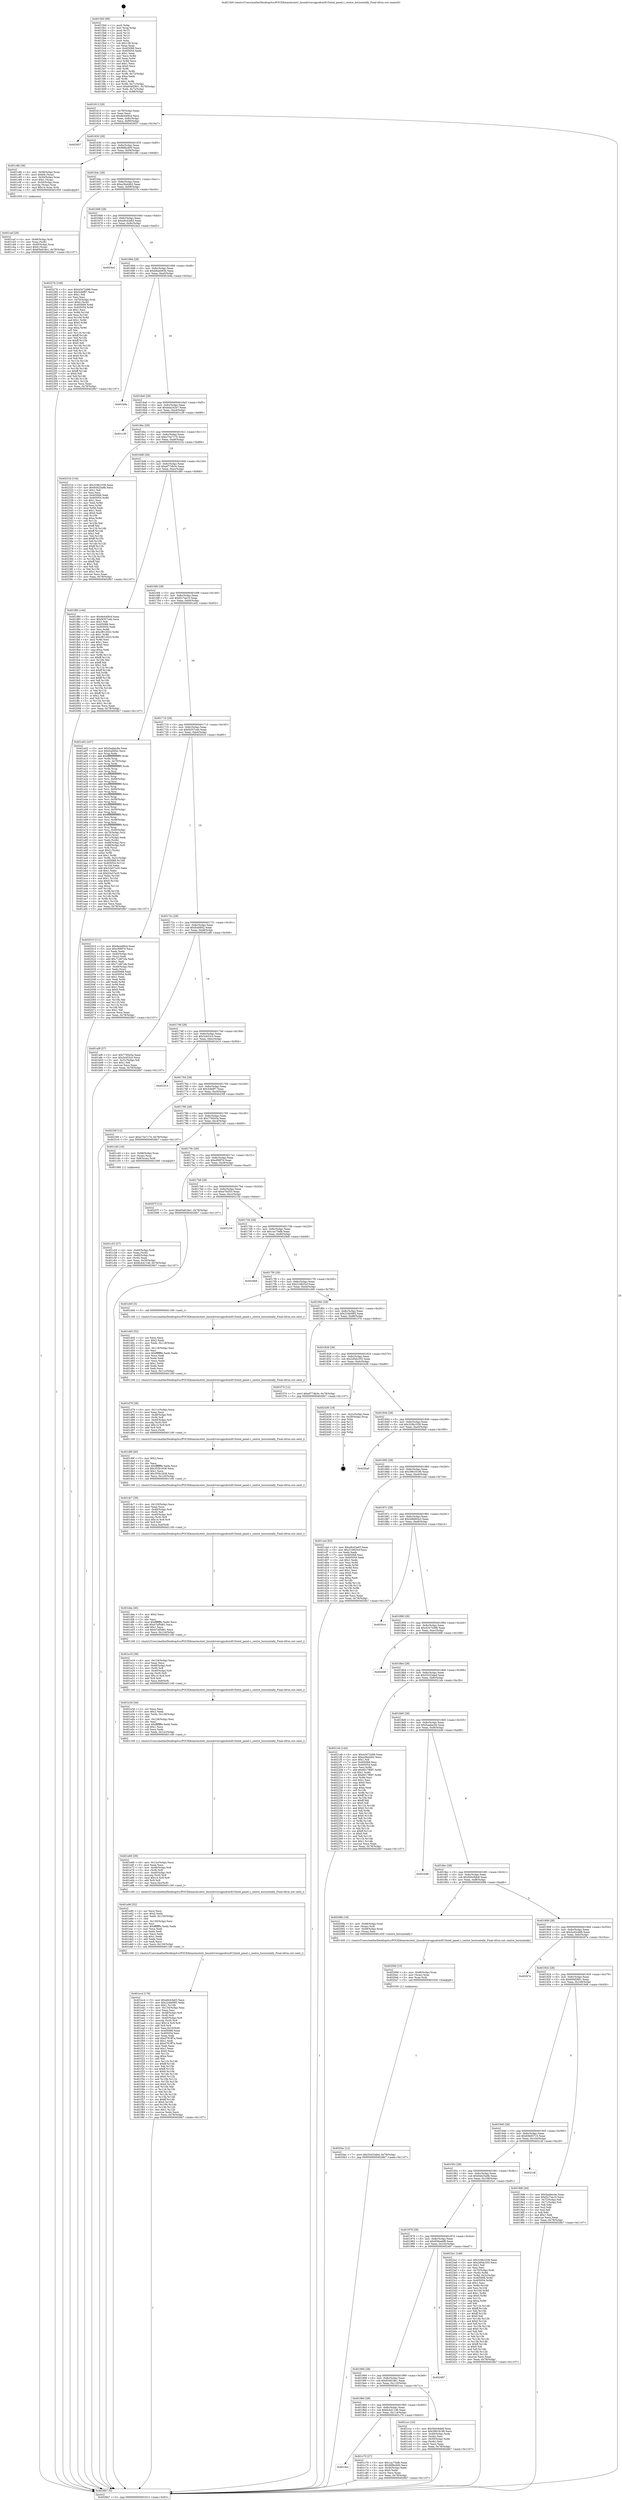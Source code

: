 digraph "0x4015b0" {
  label = "0x4015b0 (/mnt/c/Users/mathe/Desktop/tcc/POCII/binaries/extr_linuxdriversgpudrmi915intel_panel.c_centre_horizontally_Final-ollvm.out::main(0))"
  labelloc = "t"
  node[shape=record]

  Entry [label="",width=0.3,height=0.3,shape=circle,fillcolor=black,style=filled]
  "0x401613" [label="{
     0x401613 [29]\l
     | [instrs]\l
     &nbsp;&nbsp;0x401613 \<+3\>: mov -0x78(%rbp),%eax\l
     &nbsp;&nbsp;0x401616 \<+2\>: mov %eax,%ecx\l
     &nbsp;&nbsp;0x401618 \<+6\>: sub $0x8e440fcd,%ecx\l
     &nbsp;&nbsp;0x40161e \<+6\>: mov %eax,-0x8c(%rbp)\l
     &nbsp;&nbsp;0x401624 \<+6\>: mov %ecx,-0x90(%rbp)\l
     &nbsp;&nbsp;0x40162a \<+6\>: je 0000000000402657 \<main+0x10a7\>\l
  }"]
  "0x402657" [label="{
     0x402657\l
  }", style=dashed]
  "0x401630" [label="{
     0x401630 [28]\l
     | [instrs]\l
     &nbsp;&nbsp;0x401630 \<+5\>: jmp 0000000000401635 \<main+0x85\>\l
     &nbsp;&nbsp;0x401635 \<+6\>: mov -0x8c(%rbp),%eax\l
     &nbsp;&nbsp;0x40163b \<+5\>: sub $0x96fbc600,%eax\l
     &nbsp;&nbsp;0x401640 \<+6\>: mov %eax,-0x94(%rbp)\l
     &nbsp;&nbsp;0x401646 \<+6\>: je 0000000000401c8b \<main+0x6db\>\l
  }"]
  Exit [label="",width=0.3,height=0.3,shape=circle,fillcolor=black,style=filled,peripheries=2]
  "0x401c8b" [label="{
     0x401c8b [36]\l
     | [instrs]\l
     &nbsp;&nbsp;0x401c8b \<+4\>: mov -0x58(%rbp),%rax\l
     &nbsp;&nbsp;0x401c8f \<+6\>: movl $0x64,(%rax)\l
     &nbsp;&nbsp;0x401c95 \<+4\>: mov -0x50(%rbp),%rax\l
     &nbsp;&nbsp;0x401c99 \<+6\>: movl $0x1,(%rax)\l
     &nbsp;&nbsp;0x401c9f \<+4\>: mov -0x50(%rbp),%rax\l
     &nbsp;&nbsp;0x401ca3 \<+3\>: movslq (%rax),%rax\l
     &nbsp;&nbsp;0x401ca6 \<+4\>: imul $0x14,%rax,%rdi\l
     &nbsp;&nbsp;0x401caa \<+5\>: call 0000000000401050 \<malloc@plt\>\l
     | [calls]\l
     &nbsp;&nbsp;0x401050 \{1\} (unknown)\l
  }"]
  "0x40164c" [label="{
     0x40164c [28]\l
     | [instrs]\l
     &nbsp;&nbsp;0x40164c \<+5\>: jmp 0000000000401651 \<main+0xa1\>\l
     &nbsp;&nbsp;0x401651 \<+6\>: mov -0x8c(%rbp),%eax\l
     &nbsp;&nbsp;0x401657 \<+5\>: sub $0xa28a44b2,%eax\l
     &nbsp;&nbsp;0x40165c \<+6\>: mov %eax,-0x98(%rbp)\l
     &nbsp;&nbsp;0x401662 \<+6\>: je 000000000040227b \<main+0xccb\>\l
  }"]
  "0x4020ac" [label="{
     0x4020ac [12]\l
     | [instrs]\l
     &nbsp;&nbsp;0x4020ac \<+7\>: movl $0x55433ded,-0x78(%rbp)\l
     &nbsp;&nbsp;0x4020b3 \<+5\>: jmp 00000000004026b7 \<main+0x1107\>\l
  }"]
  "0x40227b" [label="{
     0x40227b [148]\l
     | [instrs]\l
     &nbsp;&nbsp;0x40227b \<+5\>: mov $0x43472d98,%eax\l
     &nbsp;&nbsp;0x402280 \<+5\>: mov $0x3cfef97,%ecx\l
     &nbsp;&nbsp;0x402285 \<+2\>: mov $0x1,%dl\l
     &nbsp;&nbsp;0x402287 \<+2\>: xor %esi,%esi\l
     &nbsp;&nbsp;0x402289 \<+4\>: mov -0x70(%rbp),%rdi\l
     &nbsp;&nbsp;0x40228d \<+6\>: movl $0x0,(%rdi)\l
     &nbsp;&nbsp;0x402293 \<+8\>: mov 0x405068,%r8d\l
     &nbsp;&nbsp;0x40229b \<+8\>: mov 0x405054,%r9d\l
     &nbsp;&nbsp;0x4022a3 \<+3\>: sub $0x1,%esi\l
     &nbsp;&nbsp;0x4022a6 \<+3\>: mov %r8d,%r10d\l
     &nbsp;&nbsp;0x4022a9 \<+3\>: add %esi,%r10d\l
     &nbsp;&nbsp;0x4022ac \<+4\>: imul %r10d,%r8d\l
     &nbsp;&nbsp;0x4022b0 \<+4\>: and $0x1,%r8d\l
     &nbsp;&nbsp;0x4022b4 \<+4\>: cmp $0x0,%r8d\l
     &nbsp;&nbsp;0x4022b8 \<+4\>: sete %r11b\l
     &nbsp;&nbsp;0x4022bc \<+4\>: cmp $0xa,%r9d\l
     &nbsp;&nbsp;0x4022c0 \<+3\>: setl %bl\l
     &nbsp;&nbsp;0x4022c3 \<+3\>: mov %r11b,%r14b\l
     &nbsp;&nbsp;0x4022c6 \<+4\>: xor $0xff,%r14b\l
     &nbsp;&nbsp;0x4022ca \<+3\>: mov %bl,%r15b\l
     &nbsp;&nbsp;0x4022cd \<+4\>: xor $0xff,%r15b\l
     &nbsp;&nbsp;0x4022d1 \<+3\>: xor $0x0,%dl\l
     &nbsp;&nbsp;0x4022d4 \<+3\>: mov %r14b,%r12b\l
     &nbsp;&nbsp;0x4022d7 \<+4\>: and $0x0,%r12b\l
     &nbsp;&nbsp;0x4022db \<+3\>: and %dl,%r11b\l
     &nbsp;&nbsp;0x4022de \<+3\>: mov %r15b,%r13b\l
     &nbsp;&nbsp;0x4022e1 \<+4\>: and $0x0,%r13b\l
     &nbsp;&nbsp;0x4022e5 \<+2\>: and %dl,%bl\l
     &nbsp;&nbsp;0x4022e7 \<+3\>: or %r11b,%r12b\l
     &nbsp;&nbsp;0x4022ea \<+3\>: or %bl,%r13b\l
     &nbsp;&nbsp;0x4022ed \<+3\>: xor %r13b,%r12b\l
     &nbsp;&nbsp;0x4022f0 \<+3\>: or %r15b,%r14b\l
     &nbsp;&nbsp;0x4022f3 \<+4\>: xor $0xff,%r14b\l
     &nbsp;&nbsp;0x4022f7 \<+3\>: or $0x0,%dl\l
     &nbsp;&nbsp;0x4022fa \<+3\>: and %dl,%r14b\l
     &nbsp;&nbsp;0x4022fd \<+3\>: or %r14b,%r12b\l
     &nbsp;&nbsp;0x402300 \<+4\>: test $0x1,%r12b\l
     &nbsp;&nbsp;0x402304 \<+3\>: cmovne %ecx,%eax\l
     &nbsp;&nbsp;0x402307 \<+3\>: mov %eax,-0x78(%rbp)\l
     &nbsp;&nbsp;0x40230a \<+5\>: jmp 00000000004026b7 \<main+0x1107\>\l
  }"]
  "0x401668" [label="{
     0x401668 [28]\l
     | [instrs]\l
     &nbsp;&nbsp;0x401668 \<+5\>: jmp 000000000040166d \<main+0xbd\>\l
     &nbsp;&nbsp;0x40166d \<+6\>: mov -0x8c(%rbp),%eax\l
     &nbsp;&nbsp;0x401673 \<+5\>: sub $0xa9c43a63,%eax\l
     &nbsp;&nbsp;0x401678 \<+6\>: mov %eax,-0x9c(%rbp)\l
     &nbsp;&nbsp;0x40167e \<+6\>: je 00000000004024a2 \<main+0xef2\>\l
  }"]
  "0x40209d" [label="{
     0x40209d [15]\l
     | [instrs]\l
     &nbsp;&nbsp;0x40209d \<+4\>: mov -0x48(%rbp),%rax\l
     &nbsp;&nbsp;0x4020a1 \<+3\>: mov (%rax),%rax\l
     &nbsp;&nbsp;0x4020a4 \<+3\>: mov %rax,%rdi\l
     &nbsp;&nbsp;0x4020a7 \<+5\>: call 0000000000401030 \<free@plt\>\l
     | [calls]\l
     &nbsp;&nbsp;0x401030 \{1\} (unknown)\l
  }"]
  "0x4024a2" [label="{
     0x4024a2\l
  }", style=dashed]
  "0x401684" [label="{
     0x401684 [28]\l
     | [instrs]\l
     &nbsp;&nbsp;0x401684 \<+5\>: jmp 0000000000401689 \<main+0xd9\>\l
     &nbsp;&nbsp;0x401689 \<+6\>: mov -0x8c(%rbp),%eax\l
     &nbsp;&nbsp;0x40168f \<+5\>: sub $0xb6ae493b,%eax\l
     &nbsp;&nbsp;0x401694 \<+6\>: mov %eax,-0xa0(%rbp)\l
     &nbsp;&nbsp;0x40169a \<+6\>: je 0000000000401b9a \<main+0x5ea\>\l
  }"]
  "0x401ec4" [label="{
     0x401ec4 [176]\l
     | [instrs]\l
     &nbsp;&nbsp;0x401ec4 \<+5\>: mov $0xa9c43a63,%ecx\l
     &nbsp;&nbsp;0x401ec9 \<+5\>: mov $0x224b09f3,%edx\l
     &nbsp;&nbsp;0x401ece \<+3\>: mov $0x1,%r10b\l
     &nbsp;&nbsp;0x401ed1 \<+6\>: mov -0x134(%rbp),%esi\l
     &nbsp;&nbsp;0x401ed7 \<+3\>: imul %eax,%esi\l
     &nbsp;&nbsp;0x401eda \<+4\>: mov -0x48(%rbp),%r8\l
     &nbsp;&nbsp;0x401ede \<+3\>: mov (%r8),%r8\l
     &nbsp;&nbsp;0x401ee1 \<+4\>: mov -0x40(%rbp),%r9\l
     &nbsp;&nbsp;0x401ee5 \<+3\>: movslq (%r9),%r9\l
     &nbsp;&nbsp;0x401ee8 \<+4\>: imul $0x14,%r9,%r9\l
     &nbsp;&nbsp;0x401eec \<+3\>: add %r9,%r8\l
     &nbsp;&nbsp;0x401eef \<+4\>: mov %esi,0x10(%r8)\l
     &nbsp;&nbsp;0x401ef3 \<+7\>: mov 0x405068,%eax\l
     &nbsp;&nbsp;0x401efa \<+7\>: mov 0x405054,%esi\l
     &nbsp;&nbsp;0x401f01 \<+2\>: mov %eax,%edi\l
     &nbsp;&nbsp;0x401f03 \<+6\>: add $0xd781ff7a,%edi\l
     &nbsp;&nbsp;0x401f09 \<+3\>: sub $0x1,%edi\l
     &nbsp;&nbsp;0x401f0c \<+6\>: sub $0xd781ff7a,%edi\l
     &nbsp;&nbsp;0x401f12 \<+3\>: imul %edi,%eax\l
     &nbsp;&nbsp;0x401f15 \<+3\>: and $0x1,%eax\l
     &nbsp;&nbsp;0x401f18 \<+3\>: cmp $0x0,%eax\l
     &nbsp;&nbsp;0x401f1b \<+4\>: sete %r11b\l
     &nbsp;&nbsp;0x401f1f \<+3\>: cmp $0xa,%esi\l
     &nbsp;&nbsp;0x401f22 \<+3\>: setl %bl\l
     &nbsp;&nbsp;0x401f25 \<+3\>: mov %r11b,%r14b\l
     &nbsp;&nbsp;0x401f28 \<+4\>: xor $0xff,%r14b\l
     &nbsp;&nbsp;0x401f2c \<+3\>: mov %bl,%r15b\l
     &nbsp;&nbsp;0x401f2f \<+4\>: xor $0xff,%r15b\l
     &nbsp;&nbsp;0x401f33 \<+4\>: xor $0x0,%r10b\l
     &nbsp;&nbsp;0x401f37 \<+3\>: mov %r14b,%r12b\l
     &nbsp;&nbsp;0x401f3a \<+4\>: and $0x0,%r12b\l
     &nbsp;&nbsp;0x401f3e \<+3\>: and %r10b,%r11b\l
     &nbsp;&nbsp;0x401f41 \<+3\>: mov %r15b,%r13b\l
     &nbsp;&nbsp;0x401f44 \<+4\>: and $0x0,%r13b\l
     &nbsp;&nbsp;0x401f48 \<+3\>: and %r10b,%bl\l
     &nbsp;&nbsp;0x401f4b \<+3\>: or %r11b,%r12b\l
     &nbsp;&nbsp;0x401f4e \<+3\>: or %bl,%r13b\l
     &nbsp;&nbsp;0x401f51 \<+3\>: xor %r13b,%r12b\l
     &nbsp;&nbsp;0x401f54 \<+3\>: or %r15b,%r14b\l
     &nbsp;&nbsp;0x401f57 \<+4\>: xor $0xff,%r14b\l
     &nbsp;&nbsp;0x401f5b \<+4\>: or $0x0,%r10b\l
     &nbsp;&nbsp;0x401f5f \<+3\>: and %r10b,%r14b\l
     &nbsp;&nbsp;0x401f62 \<+3\>: or %r14b,%r12b\l
     &nbsp;&nbsp;0x401f65 \<+4\>: test $0x1,%r12b\l
     &nbsp;&nbsp;0x401f69 \<+3\>: cmovne %edx,%ecx\l
     &nbsp;&nbsp;0x401f6c \<+3\>: mov %ecx,-0x78(%rbp)\l
     &nbsp;&nbsp;0x401f6f \<+5\>: jmp 00000000004026b7 \<main+0x1107\>\l
  }"]
  "0x401b9a" [label="{
     0x401b9a\l
  }", style=dashed]
  "0x4016a0" [label="{
     0x4016a0 [28]\l
     | [instrs]\l
     &nbsp;&nbsp;0x4016a0 \<+5\>: jmp 00000000004016a5 \<main+0xf5\>\l
     &nbsp;&nbsp;0x4016a5 \<+6\>: mov -0x8c(%rbp),%eax\l
     &nbsp;&nbsp;0x4016ab \<+5\>: sub $0xbda242e7,%eax\l
     &nbsp;&nbsp;0x4016b0 \<+6\>: mov %eax,-0xa4(%rbp)\l
     &nbsp;&nbsp;0x4016b6 \<+6\>: je 0000000000401c39 \<main+0x689\>\l
  }"]
  "0x401e90" [label="{
     0x401e90 [52]\l
     | [instrs]\l
     &nbsp;&nbsp;0x401e90 \<+2\>: xor %ecx,%ecx\l
     &nbsp;&nbsp;0x401e92 \<+5\>: mov $0x2,%edx\l
     &nbsp;&nbsp;0x401e97 \<+6\>: mov %edx,-0x130(%rbp)\l
     &nbsp;&nbsp;0x401e9d \<+1\>: cltd\l
     &nbsp;&nbsp;0x401e9e \<+6\>: mov -0x130(%rbp),%esi\l
     &nbsp;&nbsp;0x401ea4 \<+2\>: idiv %esi\l
     &nbsp;&nbsp;0x401ea6 \<+6\>: imul $0xfffffffe,%edx,%edx\l
     &nbsp;&nbsp;0x401eac \<+2\>: mov %ecx,%edi\l
     &nbsp;&nbsp;0x401eae \<+2\>: sub %edx,%edi\l
     &nbsp;&nbsp;0x401eb0 \<+2\>: mov %ecx,%edx\l
     &nbsp;&nbsp;0x401eb2 \<+3\>: sub $0x1,%edx\l
     &nbsp;&nbsp;0x401eb5 \<+2\>: add %edx,%edi\l
     &nbsp;&nbsp;0x401eb7 \<+2\>: sub %edi,%ecx\l
     &nbsp;&nbsp;0x401eb9 \<+6\>: mov %ecx,-0x134(%rbp)\l
     &nbsp;&nbsp;0x401ebf \<+5\>: call 0000000000401160 \<next_i\>\l
     | [calls]\l
     &nbsp;&nbsp;0x401160 \{1\} (/mnt/c/Users/mathe/Desktop/tcc/POCII/binaries/extr_linuxdriversgpudrmi915intel_panel.c_centre_horizontally_Final-ollvm.out::next_i)\l
  }"]
  "0x401c39" [label="{
     0x401c39\l
  }", style=dashed]
  "0x4016bc" [label="{
     0x4016bc [28]\l
     | [instrs]\l
     &nbsp;&nbsp;0x4016bc \<+5\>: jmp 00000000004016c1 \<main+0x111\>\l
     &nbsp;&nbsp;0x4016c1 \<+6\>: mov -0x8c(%rbp),%eax\l
     &nbsp;&nbsp;0x4016c7 \<+5\>: sub $0xe73a7170,%eax\l
     &nbsp;&nbsp;0x4016cc \<+6\>: mov %eax,-0xa8(%rbp)\l
     &nbsp;&nbsp;0x4016d2 \<+6\>: je 000000000040231b \<main+0xd6b\>\l
  }"]
  "0x401e69" [label="{
     0x401e69 [39]\l
     | [instrs]\l
     &nbsp;&nbsp;0x401e69 \<+6\>: mov -0x12c(%rbp),%ecx\l
     &nbsp;&nbsp;0x401e6f \<+3\>: imul %eax,%ecx\l
     &nbsp;&nbsp;0x401e72 \<+4\>: mov -0x48(%rbp),%r8\l
     &nbsp;&nbsp;0x401e76 \<+3\>: mov (%r8),%r8\l
     &nbsp;&nbsp;0x401e79 \<+4\>: mov -0x40(%rbp),%r9\l
     &nbsp;&nbsp;0x401e7d \<+3\>: movslq (%r9),%r9\l
     &nbsp;&nbsp;0x401e80 \<+4\>: imul $0x14,%r9,%r9\l
     &nbsp;&nbsp;0x401e84 \<+3\>: add %r9,%r8\l
     &nbsp;&nbsp;0x401e87 \<+4\>: mov %ecx,0xc(%r8)\l
     &nbsp;&nbsp;0x401e8b \<+5\>: call 0000000000401160 \<next_i\>\l
     | [calls]\l
     &nbsp;&nbsp;0x401160 \{1\} (/mnt/c/Users/mathe/Desktop/tcc/POCII/binaries/extr_linuxdriversgpudrmi915intel_panel.c_centre_horizontally_Final-ollvm.out::next_i)\l
  }"]
  "0x40231b" [label="{
     0x40231b [134]\l
     | [instrs]\l
     &nbsp;&nbsp;0x40231b \<+5\>: mov $0x329b1039,%eax\l
     &nbsp;&nbsp;0x402320 \<+5\>: mov $0x64425a9b,%ecx\l
     &nbsp;&nbsp;0x402325 \<+2\>: mov $0x1,%dl\l
     &nbsp;&nbsp;0x402327 \<+2\>: xor %esi,%esi\l
     &nbsp;&nbsp;0x402329 \<+7\>: mov 0x405068,%edi\l
     &nbsp;&nbsp;0x402330 \<+8\>: mov 0x405054,%r8d\l
     &nbsp;&nbsp;0x402338 \<+3\>: sub $0x1,%esi\l
     &nbsp;&nbsp;0x40233b \<+3\>: mov %edi,%r9d\l
     &nbsp;&nbsp;0x40233e \<+3\>: add %esi,%r9d\l
     &nbsp;&nbsp;0x402341 \<+4\>: imul %r9d,%edi\l
     &nbsp;&nbsp;0x402345 \<+3\>: and $0x1,%edi\l
     &nbsp;&nbsp;0x402348 \<+3\>: cmp $0x0,%edi\l
     &nbsp;&nbsp;0x40234b \<+4\>: sete %r10b\l
     &nbsp;&nbsp;0x40234f \<+4\>: cmp $0xa,%r8d\l
     &nbsp;&nbsp;0x402353 \<+4\>: setl %r11b\l
     &nbsp;&nbsp;0x402357 \<+3\>: mov %r10b,%bl\l
     &nbsp;&nbsp;0x40235a \<+3\>: xor $0xff,%bl\l
     &nbsp;&nbsp;0x40235d \<+3\>: mov %r11b,%r14b\l
     &nbsp;&nbsp;0x402360 \<+4\>: xor $0xff,%r14b\l
     &nbsp;&nbsp;0x402364 \<+3\>: xor $0x1,%dl\l
     &nbsp;&nbsp;0x402367 \<+3\>: mov %bl,%r15b\l
     &nbsp;&nbsp;0x40236a \<+4\>: and $0xff,%r15b\l
     &nbsp;&nbsp;0x40236e \<+3\>: and %dl,%r10b\l
     &nbsp;&nbsp;0x402371 \<+3\>: mov %r14b,%r12b\l
     &nbsp;&nbsp;0x402374 \<+4\>: and $0xff,%r12b\l
     &nbsp;&nbsp;0x402378 \<+3\>: and %dl,%r11b\l
     &nbsp;&nbsp;0x40237b \<+3\>: or %r10b,%r15b\l
     &nbsp;&nbsp;0x40237e \<+3\>: or %r11b,%r12b\l
     &nbsp;&nbsp;0x402381 \<+3\>: xor %r12b,%r15b\l
     &nbsp;&nbsp;0x402384 \<+3\>: or %r14b,%bl\l
     &nbsp;&nbsp;0x402387 \<+3\>: xor $0xff,%bl\l
     &nbsp;&nbsp;0x40238a \<+3\>: or $0x1,%dl\l
     &nbsp;&nbsp;0x40238d \<+2\>: and %dl,%bl\l
     &nbsp;&nbsp;0x40238f \<+3\>: or %bl,%r15b\l
     &nbsp;&nbsp;0x402392 \<+4\>: test $0x1,%r15b\l
     &nbsp;&nbsp;0x402396 \<+3\>: cmovne %ecx,%eax\l
     &nbsp;&nbsp;0x402399 \<+3\>: mov %eax,-0x78(%rbp)\l
     &nbsp;&nbsp;0x40239c \<+5\>: jmp 00000000004026b7 \<main+0x1107\>\l
  }"]
  "0x4016d8" [label="{
     0x4016d8 [28]\l
     | [instrs]\l
     &nbsp;&nbsp;0x4016d8 \<+5\>: jmp 00000000004016dd \<main+0x12d\>\l
     &nbsp;&nbsp;0x4016dd \<+6\>: mov -0x8c(%rbp),%eax\l
     &nbsp;&nbsp;0x4016e3 \<+5\>: sub $0xef77db3e,%eax\l
     &nbsp;&nbsp;0x4016e8 \<+6\>: mov %eax,-0xac(%rbp)\l
     &nbsp;&nbsp;0x4016ee \<+6\>: je 0000000000401f80 \<main+0x9d0\>\l
  }"]
  "0x401e3d" [label="{
     0x401e3d [44]\l
     | [instrs]\l
     &nbsp;&nbsp;0x401e3d \<+2\>: xor %ecx,%ecx\l
     &nbsp;&nbsp;0x401e3f \<+5\>: mov $0x2,%edx\l
     &nbsp;&nbsp;0x401e44 \<+6\>: mov %edx,-0x128(%rbp)\l
     &nbsp;&nbsp;0x401e4a \<+1\>: cltd\l
     &nbsp;&nbsp;0x401e4b \<+6\>: mov -0x128(%rbp),%esi\l
     &nbsp;&nbsp;0x401e51 \<+2\>: idiv %esi\l
     &nbsp;&nbsp;0x401e53 \<+6\>: imul $0xfffffffe,%edx,%edx\l
     &nbsp;&nbsp;0x401e59 \<+3\>: sub $0x1,%ecx\l
     &nbsp;&nbsp;0x401e5c \<+2\>: sub %ecx,%edx\l
     &nbsp;&nbsp;0x401e5e \<+6\>: mov %edx,-0x12c(%rbp)\l
     &nbsp;&nbsp;0x401e64 \<+5\>: call 0000000000401160 \<next_i\>\l
     | [calls]\l
     &nbsp;&nbsp;0x401160 \{1\} (/mnt/c/Users/mathe/Desktop/tcc/POCII/binaries/extr_linuxdriversgpudrmi915intel_panel.c_centre_horizontally_Final-ollvm.out::next_i)\l
  }"]
  "0x401f80" [label="{
     0x401f80 [144]\l
     | [instrs]\l
     &nbsp;&nbsp;0x401f80 \<+5\>: mov $0x8e440fcd,%eax\l
     &nbsp;&nbsp;0x401f85 \<+5\>: mov $0xf4357ceb,%ecx\l
     &nbsp;&nbsp;0x401f8a \<+2\>: mov $0x1,%dl\l
     &nbsp;&nbsp;0x401f8c \<+7\>: mov 0x405068,%esi\l
     &nbsp;&nbsp;0x401f93 \<+7\>: mov 0x405054,%edi\l
     &nbsp;&nbsp;0x401f9a \<+3\>: mov %esi,%r8d\l
     &nbsp;&nbsp;0x401f9d \<+7\>: sub $0xcf612023,%r8d\l
     &nbsp;&nbsp;0x401fa4 \<+4\>: sub $0x1,%r8d\l
     &nbsp;&nbsp;0x401fa8 \<+7\>: add $0xcf612023,%r8d\l
     &nbsp;&nbsp;0x401faf \<+4\>: imul %r8d,%esi\l
     &nbsp;&nbsp;0x401fb3 \<+3\>: and $0x1,%esi\l
     &nbsp;&nbsp;0x401fb6 \<+3\>: cmp $0x0,%esi\l
     &nbsp;&nbsp;0x401fb9 \<+4\>: sete %r9b\l
     &nbsp;&nbsp;0x401fbd \<+3\>: cmp $0xa,%edi\l
     &nbsp;&nbsp;0x401fc0 \<+4\>: setl %r10b\l
     &nbsp;&nbsp;0x401fc4 \<+3\>: mov %r9b,%r11b\l
     &nbsp;&nbsp;0x401fc7 \<+4\>: xor $0xff,%r11b\l
     &nbsp;&nbsp;0x401fcb \<+3\>: mov %r10b,%bl\l
     &nbsp;&nbsp;0x401fce \<+3\>: xor $0xff,%bl\l
     &nbsp;&nbsp;0x401fd1 \<+3\>: xor $0x1,%dl\l
     &nbsp;&nbsp;0x401fd4 \<+3\>: mov %r11b,%r14b\l
     &nbsp;&nbsp;0x401fd7 \<+4\>: and $0xff,%r14b\l
     &nbsp;&nbsp;0x401fdb \<+3\>: and %dl,%r9b\l
     &nbsp;&nbsp;0x401fde \<+3\>: mov %bl,%r15b\l
     &nbsp;&nbsp;0x401fe1 \<+4\>: and $0xff,%r15b\l
     &nbsp;&nbsp;0x401fe5 \<+3\>: and %dl,%r10b\l
     &nbsp;&nbsp;0x401fe8 \<+3\>: or %r9b,%r14b\l
     &nbsp;&nbsp;0x401feb \<+3\>: or %r10b,%r15b\l
     &nbsp;&nbsp;0x401fee \<+3\>: xor %r15b,%r14b\l
     &nbsp;&nbsp;0x401ff1 \<+3\>: or %bl,%r11b\l
     &nbsp;&nbsp;0x401ff4 \<+4\>: xor $0xff,%r11b\l
     &nbsp;&nbsp;0x401ff8 \<+3\>: or $0x1,%dl\l
     &nbsp;&nbsp;0x401ffb \<+3\>: and %dl,%r11b\l
     &nbsp;&nbsp;0x401ffe \<+3\>: or %r11b,%r14b\l
     &nbsp;&nbsp;0x402001 \<+4\>: test $0x1,%r14b\l
     &nbsp;&nbsp;0x402005 \<+3\>: cmovne %ecx,%eax\l
     &nbsp;&nbsp;0x402008 \<+3\>: mov %eax,-0x78(%rbp)\l
     &nbsp;&nbsp;0x40200b \<+5\>: jmp 00000000004026b7 \<main+0x1107\>\l
  }"]
  "0x4016f4" [label="{
     0x4016f4 [28]\l
     | [instrs]\l
     &nbsp;&nbsp;0x4016f4 \<+5\>: jmp 00000000004016f9 \<main+0x149\>\l
     &nbsp;&nbsp;0x4016f9 \<+6\>: mov -0x8c(%rbp),%eax\l
     &nbsp;&nbsp;0x4016ff \<+5\>: sub $0xf2c7ae10,%eax\l
     &nbsp;&nbsp;0x401704 \<+6\>: mov %eax,-0xb0(%rbp)\l
     &nbsp;&nbsp;0x40170a \<+6\>: je 0000000000401a02 \<main+0x452\>\l
  }"]
  "0x401e16" [label="{
     0x401e16 [39]\l
     | [instrs]\l
     &nbsp;&nbsp;0x401e16 \<+6\>: mov -0x124(%rbp),%ecx\l
     &nbsp;&nbsp;0x401e1c \<+3\>: imul %eax,%ecx\l
     &nbsp;&nbsp;0x401e1f \<+4\>: mov -0x48(%rbp),%r8\l
     &nbsp;&nbsp;0x401e23 \<+3\>: mov (%r8),%r8\l
     &nbsp;&nbsp;0x401e26 \<+4\>: mov -0x40(%rbp),%r9\l
     &nbsp;&nbsp;0x401e2a \<+3\>: movslq (%r9),%r9\l
     &nbsp;&nbsp;0x401e2d \<+4\>: imul $0x14,%r9,%r9\l
     &nbsp;&nbsp;0x401e31 \<+3\>: add %r9,%r8\l
     &nbsp;&nbsp;0x401e34 \<+4\>: mov %ecx,0x8(%r8)\l
     &nbsp;&nbsp;0x401e38 \<+5\>: call 0000000000401160 \<next_i\>\l
     | [calls]\l
     &nbsp;&nbsp;0x401160 \{1\} (/mnt/c/Users/mathe/Desktop/tcc/POCII/binaries/extr_linuxdriversgpudrmi915intel_panel.c_centre_horizontally_Final-ollvm.out::next_i)\l
  }"]
  "0x401a02" [label="{
     0x401a02 [247]\l
     | [instrs]\l
     &nbsp;&nbsp;0x401a02 \<+5\>: mov $0x5aabec0e,%eax\l
     &nbsp;&nbsp;0x401a07 \<+5\>: mov $0xfcaf4f42,%ecx\l
     &nbsp;&nbsp;0x401a0c \<+3\>: mov %rsp,%rdx\l
     &nbsp;&nbsp;0x401a0f \<+4\>: add $0xfffffffffffffff0,%rdx\l
     &nbsp;&nbsp;0x401a13 \<+3\>: mov %rdx,%rsp\l
     &nbsp;&nbsp;0x401a16 \<+4\>: mov %rdx,-0x70(%rbp)\l
     &nbsp;&nbsp;0x401a1a \<+3\>: mov %rsp,%rdx\l
     &nbsp;&nbsp;0x401a1d \<+4\>: add $0xfffffffffffffff0,%rdx\l
     &nbsp;&nbsp;0x401a21 \<+3\>: mov %rdx,%rsp\l
     &nbsp;&nbsp;0x401a24 \<+3\>: mov %rsp,%rsi\l
     &nbsp;&nbsp;0x401a27 \<+4\>: add $0xfffffffffffffff0,%rsi\l
     &nbsp;&nbsp;0x401a2b \<+3\>: mov %rsi,%rsp\l
     &nbsp;&nbsp;0x401a2e \<+4\>: mov %rsi,-0x68(%rbp)\l
     &nbsp;&nbsp;0x401a32 \<+3\>: mov %rsp,%rsi\l
     &nbsp;&nbsp;0x401a35 \<+4\>: add $0xfffffffffffffff0,%rsi\l
     &nbsp;&nbsp;0x401a39 \<+3\>: mov %rsi,%rsp\l
     &nbsp;&nbsp;0x401a3c \<+4\>: mov %rsi,-0x60(%rbp)\l
     &nbsp;&nbsp;0x401a40 \<+3\>: mov %rsp,%rsi\l
     &nbsp;&nbsp;0x401a43 \<+4\>: add $0xfffffffffffffff0,%rsi\l
     &nbsp;&nbsp;0x401a47 \<+3\>: mov %rsi,%rsp\l
     &nbsp;&nbsp;0x401a4a \<+4\>: mov %rsi,-0x58(%rbp)\l
     &nbsp;&nbsp;0x401a4e \<+3\>: mov %rsp,%rsi\l
     &nbsp;&nbsp;0x401a51 \<+4\>: add $0xfffffffffffffff0,%rsi\l
     &nbsp;&nbsp;0x401a55 \<+3\>: mov %rsi,%rsp\l
     &nbsp;&nbsp;0x401a58 \<+4\>: mov %rsi,-0x50(%rbp)\l
     &nbsp;&nbsp;0x401a5c \<+3\>: mov %rsp,%rsi\l
     &nbsp;&nbsp;0x401a5f \<+4\>: add $0xfffffffffffffff0,%rsi\l
     &nbsp;&nbsp;0x401a63 \<+3\>: mov %rsi,%rsp\l
     &nbsp;&nbsp;0x401a66 \<+4\>: mov %rsi,-0x48(%rbp)\l
     &nbsp;&nbsp;0x401a6a \<+3\>: mov %rsp,%rsi\l
     &nbsp;&nbsp;0x401a6d \<+4\>: add $0xfffffffffffffff0,%rsi\l
     &nbsp;&nbsp;0x401a71 \<+3\>: mov %rsi,%rsp\l
     &nbsp;&nbsp;0x401a74 \<+4\>: mov %rsi,-0x40(%rbp)\l
     &nbsp;&nbsp;0x401a78 \<+4\>: mov -0x70(%rbp),%rsi\l
     &nbsp;&nbsp;0x401a7c \<+6\>: movl $0x0,(%rsi)\l
     &nbsp;&nbsp;0x401a82 \<+3\>: mov -0x7c(%rbp),%edi\l
     &nbsp;&nbsp;0x401a85 \<+2\>: mov %edi,(%rdx)\l
     &nbsp;&nbsp;0x401a87 \<+4\>: mov -0x68(%rbp),%rsi\l
     &nbsp;&nbsp;0x401a8b \<+7\>: mov -0x88(%rbp),%r8\l
     &nbsp;&nbsp;0x401a92 \<+3\>: mov %r8,(%rsi)\l
     &nbsp;&nbsp;0x401a95 \<+3\>: cmpl $0x2,(%rdx)\l
     &nbsp;&nbsp;0x401a98 \<+4\>: setne %r9b\l
     &nbsp;&nbsp;0x401a9c \<+4\>: and $0x1,%r9b\l
     &nbsp;&nbsp;0x401aa0 \<+4\>: mov %r9b,-0x31(%rbp)\l
     &nbsp;&nbsp;0x401aa4 \<+8\>: mov 0x405068,%r10d\l
     &nbsp;&nbsp;0x401aac \<+8\>: mov 0x405054,%r11d\l
     &nbsp;&nbsp;0x401ab4 \<+3\>: mov %r10d,%ebx\l
     &nbsp;&nbsp;0x401ab7 \<+6\>: add $0x53a57a20,%ebx\l
     &nbsp;&nbsp;0x401abd \<+3\>: sub $0x1,%ebx\l
     &nbsp;&nbsp;0x401ac0 \<+6\>: sub $0x53a57a20,%ebx\l
     &nbsp;&nbsp;0x401ac6 \<+4\>: imul %ebx,%r10d\l
     &nbsp;&nbsp;0x401aca \<+4\>: and $0x1,%r10d\l
     &nbsp;&nbsp;0x401ace \<+4\>: cmp $0x0,%r10d\l
     &nbsp;&nbsp;0x401ad2 \<+4\>: sete %r9b\l
     &nbsp;&nbsp;0x401ad6 \<+4\>: cmp $0xa,%r11d\l
     &nbsp;&nbsp;0x401ada \<+4\>: setl %r14b\l
     &nbsp;&nbsp;0x401ade \<+3\>: mov %r9b,%r15b\l
     &nbsp;&nbsp;0x401ae1 \<+3\>: and %r14b,%r15b\l
     &nbsp;&nbsp;0x401ae4 \<+3\>: xor %r14b,%r9b\l
     &nbsp;&nbsp;0x401ae7 \<+3\>: or %r9b,%r15b\l
     &nbsp;&nbsp;0x401aea \<+4\>: test $0x1,%r15b\l
     &nbsp;&nbsp;0x401aee \<+3\>: cmovne %ecx,%eax\l
     &nbsp;&nbsp;0x401af1 \<+3\>: mov %eax,-0x78(%rbp)\l
     &nbsp;&nbsp;0x401af4 \<+5\>: jmp 00000000004026b7 \<main+0x1107\>\l
  }"]
  "0x401710" [label="{
     0x401710 [28]\l
     | [instrs]\l
     &nbsp;&nbsp;0x401710 \<+5\>: jmp 0000000000401715 \<main+0x165\>\l
     &nbsp;&nbsp;0x401715 \<+6\>: mov -0x8c(%rbp),%eax\l
     &nbsp;&nbsp;0x40171b \<+5\>: sub $0xf4357ceb,%eax\l
     &nbsp;&nbsp;0x401720 \<+6\>: mov %eax,-0xb4(%rbp)\l
     &nbsp;&nbsp;0x401726 \<+6\>: je 0000000000402010 \<main+0xa60\>\l
  }"]
  "0x401dee" [label="{
     0x401dee [40]\l
     | [instrs]\l
     &nbsp;&nbsp;0x401dee \<+5\>: mov $0x2,%ecx\l
     &nbsp;&nbsp;0x401df3 \<+1\>: cltd\l
     &nbsp;&nbsp;0x401df4 \<+2\>: idiv %ecx\l
     &nbsp;&nbsp;0x401df6 \<+6\>: imul $0xfffffffe,%edx,%ecx\l
     &nbsp;&nbsp;0x401dfc \<+6\>: add $0xb7af5d81,%ecx\l
     &nbsp;&nbsp;0x401e02 \<+3\>: add $0x1,%ecx\l
     &nbsp;&nbsp;0x401e05 \<+6\>: sub $0xb7af5d81,%ecx\l
     &nbsp;&nbsp;0x401e0b \<+6\>: mov %ecx,-0x124(%rbp)\l
     &nbsp;&nbsp;0x401e11 \<+5\>: call 0000000000401160 \<next_i\>\l
     | [calls]\l
     &nbsp;&nbsp;0x401160 \{1\} (/mnt/c/Users/mathe/Desktop/tcc/POCII/binaries/extr_linuxdriversgpudrmi915intel_panel.c_centre_horizontally_Final-ollvm.out::next_i)\l
  }"]
  "0x402010" [label="{
     0x402010 [111]\l
     | [instrs]\l
     &nbsp;&nbsp;0x402010 \<+5\>: mov $0x8e440fcd,%eax\l
     &nbsp;&nbsp;0x402015 \<+5\>: mov $0xcf08f7d,%ecx\l
     &nbsp;&nbsp;0x40201a \<+2\>: xor %edx,%edx\l
     &nbsp;&nbsp;0x40201c \<+4\>: mov -0x40(%rbp),%rsi\l
     &nbsp;&nbsp;0x402020 \<+2\>: mov (%rsi),%edi\l
     &nbsp;&nbsp;0x402022 \<+6\>: add $0x71d87cfa,%edi\l
     &nbsp;&nbsp;0x402028 \<+3\>: add $0x1,%edi\l
     &nbsp;&nbsp;0x40202b \<+6\>: sub $0x71d87cfa,%edi\l
     &nbsp;&nbsp;0x402031 \<+4\>: mov -0x40(%rbp),%rsi\l
     &nbsp;&nbsp;0x402035 \<+2\>: mov %edi,(%rsi)\l
     &nbsp;&nbsp;0x402037 \<+7\>: mov 0x405068,%edi\l
     &nbsp;&nbsp;0x40203e \<+8\>: mov 0x405054,%r8d\l
     &nbsp;&nbsp;0x402046 \<+3\>: sub $0x1,%edx\l
     &nbsp;&nbsp;0x402049 \<+3\>: mov %edi,%r9d\l
     &nbsp;&nbsp;0x40204c \<+3\>: add %edx,%r9d\l
     &nbsp;&nbsp;0x40204f \<+4\>: imul %r9d,%edi\l
     &nbsp;&nbsp;0x402053 \<+3\>: and $0x1,%edi\l
     &nbsp;&nbsp;0x402056 \<+3\>: cmp $0x0,%edi\l
     &nbsp;&nbsp;0x402059 \<+4\>: sete %r10b\l
     &nbsp;&nbsp;0x40205d \<+4\>: cmp $0xa,%r8d\l
     &nbsp;&nbsp;0x402061 \<+4\>: setl %r11b\l
     &nbsp;&nbsp;0x402065 \<+3\>: mov %r10b,%bl\l
     &nbsp;&nbsp;0x402068 \<+3\>: and %r11b,%bl\l
     &nbsp;&nbsp;0x40206b \<+3\>: xor %r11b,%r10b\l
     &nbsp;&nbsp;0x40206e \<+3\>: or %r10b,%bl\l
     &nbsp;&nbsp;0x402071 \<+3\>: test $0x1,%bl\l
     &nbsp;&nbsp;0x402074 \<+3\>: cmovne %ecx,%eax\l
     &nbsp;&nbsp;0x402077 \<+3\>: mov %eax,-0x78(%rbp)\l
     &nbsp;&nbsp;0x40207a \<+5\>: jmp 00000000004026b7 \<main+0x1107\>\l
  }"]
  "0x40172c" [label="{
     0x40172c [28]\l
     | [instrs]\l
     &nbsp;&nbsp;0x40172c \<+5\>: jmp 0000000000401731 \<main+0x181\>\l
     &nbsp;&nbsp;0x401731 \<+6\>: mov -0x8c(%rbp),%eax\l
     &nbsp;&nbsp;0x401737 \<+5\>: sub $0xfcaf4f42,%eax\l
     &nbsp;&nbsp;0x40173c \<+6\>: mov %eax,-0xb8(%rbp)\l
     &nbsp;&nbsp;0x401742 \<+6\>: je 0000000000401af9 \<main+0x549\>\l
  }"]
  "0x401dc7" [label="{
     0x401dc7 [39]\l
     | [instrs]\l
     &nbsp;&nbsp;0x401dc7 \<+6\>: mov -0x120(%rbp),%ecx\l
     &nbsp;&nbsp;0x401dcd \<+3\>: imul %eax,%ecx\l
     &nbsp;&nbsp;0x401dd0 \<+4\>: mov -0x48(%rbp),%r8\l
     &nbsp;&nbsp;0x401dd4 \<+3\>: mov (%r8),%r8\l
     &nbsp;&nbsp;0x401dd7 \<+4\>: mov -0x40(%rbp),%r9\l
     &nbsp;&nbsp;0x401ddb \<+3\>: movslq (%r9),%r9\l
     &nbsp;&nbsp;0x401dde \<+4\>: imul $0x14,%r9,%r9\l
     &nbsp;&nbsp;0x401de2 \<+3\>: add %r9,%r8\l
     &nbsp;&nbsp;0x401de5 \<+4\>: mov %ecx,0x4(%r8)\l
     &nbsp;&nbsp;0x401de9 \<+5\>: call 0000000000401160 \<next_i\>\l
     | [calls]\l
     &nbsp;&nbsp;0x401160 \{1\} (/mnt/c/Users/mathe/Desktop/tcc/POCII/binaries/extr_linuxdriversgpudrmi915intel_panel.c_centre_horizontally_Final-ollvm.out::next_i)\l
  }"]
  "0x401af9" [label="{
     0x401af9 [27]\l
     | [instrs]\l
     &nbsp;&nbsp;0x401af9 \<+5\>: mov $0x7785d3a,%eax\l
     &nbsp;&nbsp;0x401afe \<+5\>: mov $0x3cb53c5,%ecx\l
     &nbsp;&nbsp;0x401b03 \<+3\>: mov -0x31(%rbp),%dl\l
     &nbsp;&nbsp;0x401b06 \<+3\>: test $0x1,%dl\l
     &nbsp;&nbsp;0x401b09 \<+3\>: cmovne %ecx,%eax\l
     &nbsp;&nbsp;0x401b0c \<+3\>: mov %eax,-0x78(%rbp)\l
     &nbsp;&nbsp;0x401b0f \<+5\>: jmp 00000000004026b7 \<main+0x1107\>\l
  }"]
  "0x401748" [label="{
     0x401748 [28]\l
     | [instrs]\l
     &nbsp;&nbsp;0x401748 \<+5\>: jmp 000000000040174d \<main+0x19d\>\l
     &nbsp;&nbsp;0x40174d \<+6\>: mov -0x8c(%rbp),%eax\l
     &nbsp;&nbsp;0x401753 \<+5\>: sub $0x3cb53c5,%eax\l
     &nbsp;&nbsp;0x401758 \<+6\>: mov %eax,-0xbc(%rbp)\l
     &nbsp;&nbsp;0x40175e \<+6\>: je 0000000000401b14 \<main+0x564\>\l
  }"]
  "0x401d9f" [label="{
     0x401d9f [40]\l
     | [instrs]\l
     &nbsp;&nbsp;0x401d9f \<+5\>: mov $0x2,%ecx\l
     &nbsp;&nbsp;0x401da4 \<+1\>: cltd\l
     &nbsp;&nbsp;0x401da5 \<+2\>: idiv %ecx\l
     &nbsp;&nbsp;0x401da7 \<+6\>: imul $0xfffffffe,%edx,%ecx\l
     &nbsp;&nbsp;0x401dad \<+6\>: sub $0x355b1838,%ecx\l
     &nbsp;&nbsp;0x401db3 \<+3\>: add $0x1,%ecx\l
     &nbsp;&nbsp;0x401db6 \<+6\>: add $0x355b1838,%ecx\l
     &nbsp;&nbsp;0x401dbc \<+6\>: mov %ecx,-0x120(%rbp)\l
     &nbsp;&nbsp;0x401dc2 \<+5\>: call 0000000000401160 \<next_i\>\l
     | [calls]\l
     &nbsp;&nbsp;0x401160 \{1\} (/mnt/c/Users/mathe/Desktop/tcc/POCII/binaries/extr_linuxdriversgpudrmi915intel_panel.c_centre_horizontally_Final-ollvm.out::next_i)\l
  }"]
  "0x401b14" [label="{
     0x401b14\l
  }", style=dashed]
  "0x401764" [label="{
     0x401764 [28]\l
     | [instrs]\l
     &nbsp;&nbsp;0x401764 \<+5\>: jmp 0000000000401769 \<main+0x1b9\>\l
     &nbsp;&nbsp;0x401769 \<+6\>: mov -0x8c(%rbp),%eax\l
     &nbsp;&nbsp;0x40176f \<+5\>: sub $0x3cfef97,%eax\l
     &nbsp;&nbsp;0x401774 \<+6\>: mov %eax,-0xc0(%rbp)\l
     &nbsp;&nbsp;0x40177a \<+6\>: je 000000000040230f \<main+0xd5f\>\l
  }"]
  "0x401d79" [label="{
     0x401d79 [38]\l
     | [instrs]\l
     &nbsp;&nbsp;0x401d79 \<+6\>: mov -0x11c(%rbp),%ecx\l
     &nbsp;&nbsp;0x401d7f \<+3\>: imul %eax,%ecx\l
     &nbsp;&nbsp;0x401d82 \<+4\>: mov -0x48(%rbp),%r8\l
     &nbsp;&nbsp;0x401d86 \<+3\>: mov (%r8),%r8\l
     &nbsp;&nbsp;0x401d89 \<+4\>: mov -0x40(%rbp),%r9\l
     &nbsp;&nbsp;0x401d8d \<+3\>: movslq (%r9),%r9\l
     &nbsp;&nbsp;0x401d90 \<+4\>: imul $0x14,%r9,%r9\l
     &nbsp;&nbsp;0x401d94 \<+3\>: add %r9,%r8\l
     &nbsp;&nbsp;0x401d97 \<+3\>: mov %ecx,(%r8)\l
     &nbsp;&nbsp;0x401d9a \<+5\>: call 0000000000401160 \<next_i\>\l
     | [calls]\l
     &nbsp;&nbsp;0x401160 \{1\} (/mnt/c/Users/mathe/Desktop/tcc/POCII/binaries/extr_linuxdriversgpudrmi915intel_panel.c_centre_horizontally_Final-ollvm.out::next_i)\l
  }"]
  "0x40230f" [label="{
     0x40230f [12]\l
     | [instrs]\l
     &nbsp;&nbsp;0x40230f \<+7\>: movl $0xe73a7170,-0x78(%rbp)\l
     &nbsp;&nbsp;0x402316 \<+5\>: jmp 00000000004026b7 \<main+0x1107\>\l
  }"]
  "0x401780" [label="{
     0x401780 [28]\l
     | [instrs]\l
     &nbsp;&nbsp;0x401780 \<+5\>: jmp 0000000000401785 \<main+0x1d5\>\l
     &nbsp;&nbsp;0x401785 \<+6\>: mov -0x8c(%rbp),%eax\l
     &nbsp;&nbsp;0x40178b \<+5\>: sub $0x7785d3a,%eax\l
     &nbsp;&nbsp;0x401790 \<+6\>: mov %eax,-0xc4(%rbp)\l
     &nbsp;&nbsp;0x401796 \<+6\>: je 0000000000401c45 \<main+0x695\>\l
  }"]
  "0x401d45" [label="{
     0x401d45 [52]\l
     | [instrs]\l
     &nbsp;&nbsp;0x401d45 \<+2\>: xor %ecx,%ecx\l
     &nbsp;&nbsp;0x401d47 \<+5\>: mov $0x2,%edx\l
     &nbsp;&nbsp;0x401d4c \<+6\>: mov %edx,-0x118(%rbp)\l
     &nbsp;&nbsp;0x401d52 \<+1\>: cltd\l
     &nbsp;&nbsp;0x401d53 \<+6\>: mov -0x118(%rbp),%esi\l
     &nbsp;&nbsp;0x401d59 \<+2\>: idiv %esi\l
     &nbsp;&nbsp;0x401d5b \<+6\>: imul $0xfffffffe,%edx,%edx\l
     &nbsp;&nbsp;0x401d61 \<+2\>: mov %ecx,%edi\l
     &nbsp;&nbsp;0x401d63 \<+2\>: sub %edx,%edi\l
     &nbsp;&nbsp;0x401d65 \<+2\>: mov %ecx,%edx\l
     &nbsp;&nbsp;0x401d67 \<+3\>: sub $0x1,%edx\l
     &nbsp;&nbsp;0x401d6a \<+2\>: add %edx,%edi\l
     &nbsp;&nbsp;0x401d6c \<+2\>: sub %edi,%ecx\l
     &nbsp;&nbsp;0x401d6e \<+6\>: mov %ecx,-0x11c(%rbp)\l
     &nbsp;&nbsp;0x401d74 \<+5\>: call 0000000000401160 \<next_i\>\l
     | [calls]\l
     &nbsp;&nbsp;0x401160 \{1\} (/mnt/c/Users/mathe/Desktop/tcc/POCII/binaries/extr_linuxdriversgpudrmi915intel_panel.c_centre_horizontally_Final-ollvm.out::next_i)\l
  }"]
  "0x401c45" [label="{
     0x401c45 [16]\l
     | [instrs]\l
     &nbsp;&nbsp;0x401c45 \<+4\>: mov -0x68(%rbp),%rax\l
     &nbsp;&nbsp;0x401c49 \<+3\>: mov (%rax),%rax\l
     &nbsp;&nbsp;0x401c4c \<+4\>: mov 0x8(%rax),%rdi\l
     &nbsp;&nbsp;0x401c50 \<+5\>: call 0000000000401060 \<atoi@plt\>\l
     | [calls]\l
     &nbsp;&nbsp;0x401060 \{1\} (unknown)\l
  }"]
  "0x40179c" [label="{
     0x40179c [28]\l
     | [instrs]\l
     &nbsp;&nbsp;0x40179c \<+5\>: jmp 00000000004017a1 \<main+0x1f1\>\l
     &nbsp;&nbsp;0x4017a1 \<+6\>: mov -0x8c(%rbp),%eax\l
     &nbsp;&nbsp;0x4017a7 \<+5\>: sub $0xcf08f7d,%eax\l
     &nbsp;&nbsp;0x4017ac \<+6\>: mov %eax,-0xc8(%rbp)\l
     &nbsp;&nbsp;0x4017b2 \<+6\>: je 000000000040207f \<main+0xacf\>\l
  }"]
  "0x401caf" [label="{
     0x401caf [29]\l
     | [instrs]\l
     &nbsp;&nbsp;0x401caf \<+4\>: mov -0x48(%rbp),%rdi\l
     &nbsp;&nbsp;0x401cb3 \<+3\>: mov %rax,(%rdi)\l
     &nbsp;&nbsp;0x401cb6 \<+4\>: mov -0x40(%rbp),%rax\l
     &nbsp;&nbsp;0x401cba \<+6\>: movl $0x0,(%rax)\l
     &nbsp;&nbsp;0x401cc0 \<+7\>: movl $0x65e818e1,-0x78(%rbp)\l
     &nbsp;&nbsp;0x401cc7 \<+5\>: jmp 00000000004026b7 \<main+0x1107\>\l
  }"]
  "0x40207f" [label="{
     0x40207f [12]\l
     | [instrs]\l
     &nbsp;&nbsp;0x40207f \<+7\>: movl $0x65e818e1,-0x78(%rbp)\l
     &nbsp;&nbsp;0x402086 \<+5\>: jmp 00000000004026b7 \<main+0x1107\>\l
  }"]
  "0x4017b8" [label="{
     0x4017b8 [28]\l
     | [instrs]\l
     &nbsp;&nbsp;0x4017b8 \<+5\>: jmp 00000000004017bd \<main+0x20d\>\l
     &nbsp;&nbsp;0x4017bd \<+6\>: mov -0x8c(%rbp),%eax\l
     &nbsp;&nbsp;0x4017c3 \<+5\>: sub $0xe70cf33,%eax\l
     &nbsp;&nbsp;0x4017c8 \<+6\>: mov %eax,-0xcc(%rbp)\l
     &nbsp;&nbsp;0x4017ce \<+6\>: je 0000000000402154 \<main+0xba4\>\l
  }"]
  "0x4019cc" [label="{
     0x4019cc\l
  }", style=dashed]
  "0x402154" [label="{
     0x402154\l
  }", style=dashed]
  "0x4017d4" [label="{
     0x4017d4 [28]\l
     | [instrs]\l
     &nbsp;&nbsp;0x4017d4 \<+5\>: jmp 00000000004017d9 \<main+0x229\>\l
     &nbsp;&nbsp;0x4017d9 \<+6\>: mov -0x8c(%rbp),%eax\l
     &nbsp;&nbsp;0x4017df \<+5\>: sub $0x1ac75efb,%eax\l
     &nbsp;&nbsp;0x4017e4 \<+6\>: mov %eax,-0xd0(%rbp)\l
     &nbsp;&nbsp;0x4017ea \<+6\>: je 00000000004020b8 \<main+0xb08\>\l
  }"]
  "0x401c70" [label="{
     0x401c70 [27]\l
     | [instrs]\l
     &nbsp;&nbsp;0x401c70 \<+5\>: mov $0x1ac75efb,%eax\l
     &nbsp;&nbsp;0x401c75 \<+5\>: mov $0x96fbc600,%ecx\l
     &nbsp;&nbsp;0x401c7a \<+3\>: mov -0x30(%rbp),%edx\l
     &nbsp;&nbsp;0x401c7d \<+3\>: cmp $0x0,%edx\l
     &nbsp;&nbsp;0x401c80 \<+3\>: cmove %ecx,%eax\l
     &nbsp;&nbsp;0x401c83 \<+3\>: mov %eax,-0x78(%rbp)\l
     &nbsp;&nbsp;0x401c86 \<+5\>: jmp 00000000004026b7 \<main+0x1107\>\l
  }"]
  "0x4020b8" [label="{
     0x4020b8\l
  }", style=dashed]
  "0x4017f0" [label="{
     0x4017f0 [28]\l
     | [instrs]\l
     &nbsp;&nbsp;0x4017f0 \<+5\>: jmp 00000000004017f5 \<main+0x245\>\l
     &nbsp;&nbsp;0x4017f5 \<+6\>: mov -0x8c(%rbp),%eax\l
     &nbsp;&nbsp;0x4017fb \<+5\>: sub $0x210825cf,%eax\l
     &nbsp;&nbsp;0x401800 \<+6\>: mov %eax,-0xd4(%rbp)\l
     &nbsp;&nbsp;0x401806 \<+6\>: je 0000000000401d40 \<main+0x790\>\l
  }"]
  "0x4019b0" [label="{
     0x4019b0 [28]\l
     | [instrs]\l
     &nbsp;&nbsp;0x4019b0 \<+5\>: jmp 00000000004019b5 \<main+0x405\>\l
     &nbsp;&nbsp;0x4019b5 \<+6\>: mov -0x8c(%rbp),%eax\l
     &nbsp;&nbsp;0x4019bb \<+5\>: sub $0x6cb41146,%eax\l
     &nbsp;&nbsp;0x4019c0 \<+6\>: mov %eax,-0x114(%rbp)\l
     &nbsp;&nbsp;0x4019c6 \<+6\>: je 0000000000401c70 \<main+0x6c0\>\l
  }"]
  "0x401d40" [label="{
     0x401d40 [5]\l
     | [instrs]\l
     &nbsp;&nbsp;0x401d40 \<+5\>: call 0000000000401160 \<next_i\>\l
     | [calls]\l
     &nbsp;&nbsp;0x401160 \{1\} (/mnt/c/Users/mathe/Desktop/tcc/POCII/binaries/extr_linuxdriversgpudrmi915intel_panel.c_centre_horizontally_Final-ollvm.out::next_i)\l
  }"]
  "0x40180c" [label="{
     0x40180c [28]\l
     | [instrs]\l
     &nbsp;&nbsp;0x40180c \<+5\>: jmp 0000000000401811 \<main+0x261\>\l
     &nbsp;&nbsp;0x401811 \<+6\>: mov -0x8c(%rbp),%eax\l
     &nbsp;&nbsp;0x401817 \<+5\>: sub $0x224b09f3,%eax\l
     &nbsp;&nbsp;0x40181c \<+6\>: mov %eax,-0xd8(%rbp)\l
     &nbsp;&nbsp;0x401822 \<+6\>: je 0000000000401f74 \<main+0x9c4\>\l
  }"]
  "0x401ccc" [label="{
     0x401ccc [33]\l
     | [instrs]\l
     &nbsp;&nbsp;0x401ccc \<+5\>: mov $0x5b0c8de8,%eax\l
     &nbsp;&nbsp;0x401cd1 \<+5\>: mov $0x39618196,%ecx\l
     &nbsp;&nbsp;0x401cd6 \<+4\>: mov -0x40(%rbp),%rdx\l
     &nbsp;&nbsp;0x401cda \<+2\>: mov (%rdx),%esi\l
     &nbsp;&nbsp;0x401cdc \<+4\>: mov -0x50(%rbp),%rdx\l
     &nbsp;&nbsp;0x401ce0 \<+2\>: cmp (%rdx),%esi\l
     &nbsp;&nbsp;0x401ce2 \<+3\>: cmovl %ecx,%eax\l
     &nbsp;&nbsp;0x401ce5 \<+3\>: mov %eax,-0x78(%rbp)\l
     &nbsp;&nbsp;0x401ce8 \<+5\>: jmp 00000000004026b7 \<main+0x1107\>\l
  }"]
  "0x401f74" [label="{
     0x401f74 [12]\l
     | [instrs]\l
     &nbsp;&nbsp;0x401f74 \<+7\>: movl $0xef77db3e,-0x78(%rbp)\l
     &nbsp;&nbsp;0x401f7b \<+5\>: jmp 00000000004026b7 \<main+0x1107\>\l
  }"]
  "0x401828" [label="{
     0x401828 [28]\l
     | [instrs]\l
     &nbsp;&nbsp;0x401828 \<+5\>: jmp 000000000040182d \<main+0x27d\>\l
     &nbsp;&nbsp;0x40182d \<+6\>: mov -0x8c(%rbp),%eax\l
     &nbsp;&nbsp;0x401833 \<+5\>: sub $0x2d5dc355,%eax\l
     &nbsp;&nbsp;0x401838 \<+6\>: mov %eax,-0xdc(%rbp)\l
     &nbsp;&nbsp;0x40183e \<+6\>: je 0000000000402436 \<main+0xe86\>\l
  }"]
  "0x401994" [label="{
     0x401994 [28]\l
     | [instrs]\l
     &nbsp;&nbsp;0x401994 \<+5\>: jmp 0000000000401999 \<main+0x3e9\>\l
     &nbsp;&nbsp;0x401999 \<+6\>: mov -0x8c(%rbp),%eax\l
     &nbsp;&nbsp;0x40199f \<+5\>: sub $0x65e818e1,%eax\l
     &nbsp;&nbsp;0x4019a4 \<+6\>: mov %eax,-0x110(%rbp)\l
     &nbsp;&nbsp;0x4019aa \<+6\>: je 0000000000401ccc \<main+0x71c\>\l
  }"]
  "0x402436" [label="{
     0x402436 [18]\l
     | [instrs]\l
     &nbsp;&nbsp;0x402436 \<+3\>: mov -0x2c(%rbp),%eax\l
     &nbsp;&nbsp;0x402439 \<+4\>: lea -0x28(%rbp),%rsp\l
     &nbsp;&nbsp;0x40243d \<+1\>: pop %rbx\l
     &nbsp;&nbsp;0x40243e \<+2\>: pop %r12\l
     &nbsp;&nbsp;0x402440 \<+2\>: pop %r13\l
     &nbsp;&nbsp;0x402442 \<+2\>: pop %r14\l
     &nbsp;&nbsp;0x402444 \<+2\>: pop %r15\l
     &nbsp;&nbsp;0x402446 \<+1\>: pop %rbp\l
     &nbsp;&nbsp;0x402447 \<+1\>: ret\l
  }"]
  "0x401844" [label="{
     0x401844 [28]\l
     | [instrs]\l
     &nbsp;&nbsp;0x401844 \<+5\>: jmp 0000000000401849 \<main+0x299\>\l
     &nbsp;&nbsp;0x401849 \<+6\>: mov -0x8c(%rbp),%eax\l
     &nbsp;&nbsp;0x40184f \<+5\>: sub $0x329b1039,%eax\l
     &nbsp;&nbsp;0x401854 \<+6\>: mov %eax,-0xe0(%rbp)\l
     &nbsp;&nbsp;0x40185a \<+6\>: je 00000000004026a5 \<main+0x10f5\>\l
  }"]
  "0x402487" [label="{
     0x402487\l
  }", style=dashed]
  "0x4026a5" [label="{
     0x4026a5\l
  }", style=dashed]
  "0x401860" [label="{
     0x401860 [28]\l
     | [instrs]\l
     &nbsp;&nbsp;0x401860 \<+5\>: jmp 0000000000401865 \<main+0x2b5\>\l
     &nbsp;&nbsp;0x401865 \<+6\>: mov -0x8c(%rbp),%eax\l
     &nbsp;&nbsp;0x40186b \<+5\>: sub $0x39618196,%eax\l
     &nbsp;&nbsp;0x401870 \<+6\>: mov %eax,-0xe4(%rbp)\l
     &nbsp;&nbsp;0x401876 \<+6\>: je 0000000000401ced \<main+0x73d\>\l
  }"]
  "0x401978" [label="{
     0x401978 [28]\l
     | [instrs]\l
     &nbsp;&nbsp;0x401978 \<+5\>: jmp 000000000040197d \<main+0x3cd\>\l
     &nbsp;&nbsp;0x40197d \<+6\>: mov -0x8c(%rbp),%eax\l
     &nbsp;&nbsp;0x401983 \<+5\>: sub $0x656eebf8,%eax\l
     &nbsp;&nbsp;0x401988 \<+6\>: mov %eax,-0x10c(%rbp)\l
     &nbsp;&nbsp;0x40198e \<+6\>: je 0000000000402487 \<main+0xed7\>\l
  }"]
  "0x401ced" [label="{
     0x401ced [83]\l
     | [instrs]\l
     &nbsp;&nbsp;0x401ced \<+5\>: mov $0xa9c43a63,%eax\l
     &nbsp;&nbsp;0x401cf2 \<+5\>: mov $0x210825cf,%ecx\l
     &nbsp;&nbsp;0x401cf7 \<+2\>: xor %edx,%edx\l
     &nbsp;&nbsp;0x401cf9 \<+7\>: mov 0x405068,%esi\l
     &nbsp;&nbsp;0x401d00 \<+7\>: mov 0x405054,%edi\l
     &nbsp;&nbsp;0x401d07 \<+3\>: sub $0x1,%edx\l
     &nbsp;&nbsp;0x401d0a \<+3\>: mov %esi,%r8d\l
     &nbsp;&nbsp;0x401d0d \<+3\>: add %edx,%r8d\l
     &nbsp;&nbsp;0x401d10 \<+4\>: imul %r8d,%esi\l
     &nbsp;&nbsp;0x401d14 \<+3\>: and $0x1,%esi\l
     &nbsp;&nbsp;0x401d17 \<+3\>: cmp $0x0,%esi\l
     &nbsp;&nbsp;0x401d1a \<+4\>: sete %r9b\l
     &nbsp;&nbsp;0x401d1e \<+3\>: cmp $0xa,%edi\l
     &nbsp;&nbsp;0x401d21 \<+4\>: setl %r10b\l
     &nbsp;&nbsp;0x401d25 \<+3\>: mov %r9b,%r11b\l
     &nbsp;&nbsp;0x401d28 \<+3\>: and %r10b,%r11b\l
     &nbsp;&nbsp;0x401d2b \<+3\>: xor %r10b,%r9b\l
     &nbsp;&nbsp;0x401d2e \<+3\>: or %r9b,%r11b\l
     &nbsp;&nbsp;0x401d31 \<+4\>: test $0x1,%r11b\l
     &nbsp;&nbsp;0x401d35 \<+3\>: cmovne %ecx,%eax\l
     &nbsp;&nbsp;0x401d38 \<+3\>: mov %eax,-0x78(%rbp)\l
     &nbsp;&nbsp;0x401d3b \<+5\>: jmp 00000000004026b7 \<main+0x1107\>\l
  }"]
  "0x40187c" [label="{
     0x40187c [28]\l
     | [instrs]\l
     &nbsp;&nbsp;0x40187c \<+5\>: jmp 0000000000401881 \<main+0x2d1\>\l
     &nbsp;&nbsp;0x401881 \<+6\>: mov -0x8c(%rbp),%eax\l
     &nbsp;&nbsp;0x401887 \<+5\>: sub $0x3d9d02e3,%eax\l
     &nbsp;&nbsp;0x40188c \<+6\>: mov %eax,-0xe8(%rbp)\l
     &nbsp;&nbsp;0x401892 \<+6\>: je 00000000004020c4 \<main+0xb14\>\l
  }"]
  "0x4023a1" [label="{
     0x4023a1 [149]\l
     | [instrs]\l
     &nbsp;&nbsp;0x4023a1 \<+5\>: mov $0x329b1039,%eax\l
     &nbsp;&nbsp;0x4023a6 \<+5\>: mov $0x2d5dc355,%ecx\l
     &nbsp;&nbsp;0x4023ab \<+2\>: mov $0x1,%dl\l
     &nbsp;&nbsp;0x4023ad \<+2\>: xor %esi,%esi\l
     &nbsp;&nbsp;0x4023af \<+4\>: mov -0x70(%rbp),%rdi\l
     &nbsp;&nbsp;0x4023b3 \<+3\>: mov (%rdi),%r8d\l
     &nbsp;&nbsp;0x4023b6 \<+4\>: mov %r8d,-0x2c(%rbp)\l
     &nbsp;&nbsp;0x4023ba \<+8\>: mov 0x405068,%r8d\l
     &nbsp;&nbsp;0x4023c2 \<+8\>: mov 0x405054,%r9d\l
     &nbsp;&nbsp;0x4023ca \<+3\>: sub $0x1,%esi\l
     &nbsp;&nbsp;0x4023cd \<+3\>: mov %r8d,%r10d\l
     &nbsp;&nbsp;0x4023d0 \<+3\>: add %esi,%r10d\l
     &nbsp;&nbsp;0x4023d3 \<+4\>: imul %r10d,%r8d\l
     &nbsp;&nbsp;0x4023d7 \<+4\>: and $0x1,%r8d\l
     &nbsp;&nbsp;0x4023db \<+4\>: cmp $0x0,%r8d\l
     &nbsp;&nbsp;0x4023df \<+4\>: sete %r11b\l
     &nbsp;&nbsp;0x4023e3 \<+4\>: cmp $0xa,%r9d\l
     &nbsp;&nbsp;0x4023e7 \<+3\>: setl %bl\l
     &nbsp;&nbsp;0x4023ea \<+3\>: mov %r11b,%r14b\l
     &nbsp;&nbsp;0x4023ed \<+4\>: xor $0xff,%r14b\l
     &nbsp;&nbsp;0x4023f1 \<+3\>: mov %bl,%r15b\l
     &nbsp;&nbsp;0x4023f4 \<+4\>: xor $0xff,%r15b\l
     &nbsp;&nbsp;0x4023f8 \<+3\>: xor $0x0,%dl\l
     &nbsp;&nbsp;0x4023fb \<+3\>: mov %r14b,%r12b\l
     &nbsp;&nbsp;0x4023fe \<+4\>: and $0x0,%r12b\l
     &nbsp;&nbsp;0x402402 \<+3\>: and %dl,%r11b\l
     &nbsp;&nbsp;0x402405 \<+3\>: mov %r15b,%r13b\l
     &nbsp;&nbsp;0x402408 \<+4\>: and $0x0,%r13b\l
     &nbsp;&nbsp;0x40240c \<+2\>: and %dl,%bl\l
     &nbsp;&nbsp;0x40240e \<+3\>: or %r11b,%r12b\l
     &nbsp;&nbsp;0x402411 \<+3\>: or %bl,%r13b\l
     &nbsp;&nbsp;0x402414 \<+3\>: xor %r13b,%r12b\l
     &nbsp;&nbsp;0x402417 \<+3\>: or %r15b,%r14b\l
     &nbsp;&nbsp;0x40241a \<+4\>: xor $0xff,%r14b\l
     &nbsp;&nbsp;0x40241e \<+3\>: or $0x0,%dl\l
     &nbsp;&nbsp;0x402421 \<+3\>: and %dl,%r14b\l
     &nbsp;&nbsp;0x402424 \<+3\>: or %r14b,%r12b\l
     &nbsp;&nbsp;0x402427 \<+4\>: test $0x1,%r12b\l
     &nbsp;&nbsp;0x40242b \<+3\>: cmovne %ecx,%eax\l
     &nbsp;&nbsp;0x40242e \<+3\>: mov %eax,-0x78(%rbp)\l
     &nbsp;&nbsp;0x402431 \<+5\>: jmp 00000000004026b7 \<main+0x1107\>\l
  }"]
  "0x4020c4" [label="{
     0x4020c4\l
  }", style=dashed]
  "0x401898" [label="{
     0x401898 [28]\l
     | [instrs]\l
     &nbsp;&nbsp;0x401898 \<+5\>: jmp 000000000040189d \<main+0x2ed\>\l
     &nbsp;&nbsp;0x40189d \<+6\>: mov -0x8c(%rbp),%eax\l
     &nbsp;&nbsp;0x4018a3 \<+5\>: sub $0x43472d98,%eax\l
     &nbsp;&nbsp;0x4018a8 \<+6\>: mov %eax,-0xec(%rbp)\l
     &nbsp;&nbsp;0x4018ae \<+6\>: je 000000000040268f \<main+0x10df\>\l
  }"]
  "0x40195c" [label="{
     0x40195c [28]\l
     | [instrs]\l
     &nbsp;&nbsp;0x40195c \<+5\>: jmp 0000000000401961 \<main+0x3b1\>\l
     &nbsp;&nbsp;0x401961 \<+6\>: mov -0x8c(%rbp),%eax\l
     &nbsp;&nbsp;0x401967 \<+5\>: sub $0x64425a9b,%eax\l
     &nbsp;&nbsp;0x40196c \<+6\>: mov %eax,-0x108(%rbp)\l
     &nbsp;&nbsp;0x401972 \<+6\>: je 00000000004023a1 \<main+0xdf1\>\l
  }"]
  "0x40268f" [label="{
     0x40268f\l
  }", style=dashed]
  "0x4018b4" [label="{
     0x4018b4 [28]\l
     | [instrs]\l
     &nbsp;&nbsp;0x4018b4 \<+5\>: jmp 00000000004018b9 \<main+0x309\>\l
     &nbsp;&nbsp;0x4018b9 \<+6\>: mov -0x8c(%rbp),%eax\l
     &nbsp;&nbsp;0x4018bf \<+5\>: sub $0x55433ded,%eax\l
     &nbsp;&nbsp;0x4018c4 \<+6\>: mov %eax,-0xf0(%rbp)\l
     &nbsp;&nbsp;0x4018ca \<+6\>: je 00000000004021eb \<main+0xc3b\>\l
  }"]
  "0x4021df" [label="{
     0x4021df\l
  }", style=dashed]
  "0x4021eb" [label="{
     0x4021eb [144]\l
     | [instrs]\l
     &nbsp;&nbsp;0x4021eb \<+5\>: mov $0x43472d98,%eax\l
     &nbsp;&nbsp;0x4021f0 \<+5\>: mov $0xa28a44b2,%ecx\l
     &nbsp;&nbsp;0x4021f5 \<+2\>: mov $0x1,%dl\l
     &nbsp;&nbsp;0x4021f7 \<+7\>: mov 0x405068,%esi\l
     &nbsp;&nbsp;0x4021fe \<+7\>: mov 0x405054,%edi\l
     &nbsp;&nbsp;0x402205 \<+3\>: mov %esi,%r8d\l
     &nbsp;&nbsp;0x402208 \<+7\>: add $0x601789f7,%r8d\l
     &nbsp;&nbsp;0x40220f \<+4\>: sub $0x1,%r8d\l
     &nbsp;&nbsp;0x402213 \<+7\>: sub $0x601789f7,%r8d\l
     &nbsp;&nbsp;0x40221a \<+4\>: imul %r8d,%esi\l
     &nbsp;&nbsp;0x40221e \<+3\>: and $0x1,%esi\l
     &nbsp;&nbsp;0x402221 \<+3\>: cmp $0x0,%esi\l
     &nbsp;&nbsp;0x402224 \<+4\>: sete %r9b\l
     &nbsp;&nbsp;0x402228 \<+3\>: cmp $0xa,%edi\l
     &nbsp;&nbsp;0x40222b \<+4\>: setl %r10b\l
     &nbsp;&nbsp;0x40222f \<+3\>: mov %r9b,%r11b\l
     &nbsp;&nbsp;0x402232 \<+4\>: xor $0xff,%r11b\l
     &nbsp;&nbsp;0x402236 \<+3\>: mov %r10b,%bl\l
     &nbsp;&nbsp;0x402239 \<+3\>: xor $0xff,%bl\l
     &nbsp;&nbsp;0x40223c \<+3\>: xor $0x0,%dl\l
     &nbsp;&nbsp;0x40223f \<+3\>: mov %r11b,%r14b\l
     &nbsp;&nbsp;0x402242 \<+4\>: and $0x0,%r14b\l
     &nbsp;&nbsp;0x402246 \<+3\>: and %dl,%r9b\l
     &nbsp;&nbsp;0x402249 \<+3\>: mov %bl,%r15b\l
     &nbsp;&nbsp;0x40224c \<+4\>: and $0x0,%r15b\l
     &nbsp;&nbsp;0x402250 \<+3\>: and %dl,%r10b\l
     &nbsp;&nbsp;0x402253 \<+3\>: or %r9b,%r14b\l
     &nbsp;&nbsp;0x402256 \<+3\>: or %r10b,%r15b\l
     &nbsp;&nbsp;0x402259 \<+3\>: xor %r15b,%r14b\l
     &nbsp;&nbsp;0x40225c \<+3\>: or %bl,%r11b\l
     &nbsp;&nbsp;0x40225f \<+4\>: xor $0xff,%r11b\l
     &nbsp;&nbsp;0x402263 \<+3\>: or $0x0,%dl\l
     &nbsp;&nbsp;0x402266 \<+3\>: and %dl,%r11b\l
     &nbsp;&nbsp;0x402269 \<+3\>: or %r11b,%r14b\l
     &nbsp;&nbsp;0x40226c \<+4\>: test $0x1,%r14b\l
     &nbsp;&nbsp;0x402270 \<+3\>: cmovne %ecx,%eax\l
     &nbsp;&nbsp;0x402273 \<+3\>: mov %eax,-0x78(%rbp)\l
     &nbsp;&nbsp;0x402276 \<+5\>: jmp 00000000004026b7 \<main+0x1107\>\l
  }"]
  "0x4018d0" [label="{
     0x4018d0 [28]\l
     | [instrs]\l
     &nbsp;&nbsp;0x4018d0 \<+5\>: jmp 00000000004018d5 \<main+0x325\>\l
     &nbsp;&nbsp;0x4018d5 \<+6\>: mov -0x8c(%rbp),%eax\l
     &nbsp;&nbsp;0x4018db \<+5\>: sub $0x5aabec0e,%eax\l
     &nbsp;&nbsp;0x4018e0 \<+6\>: mov %eax,-0xf4(%rbp)\l
     &nbsp;&nbsp;0x4018e6 \<+6\>: je 0000000000402448 \<main+0xe98\>\l
  }"]
  "0x401c55" [label="{
     0x401c55 [27]\l
     | [instrs]\l
     &nbsp;&nbsp;0x401c55 \<+4\>: mov -0x60(%rbp),%rdi\l
     &nbsp;&nbsp;0x401c59 \<+2\>: mov %eax,(%rdi)\l
     &nbsp;&nbsp;0x401c5b \<+4\>: mov -0x60(%rbp),%rdi\l
     &nbsp;&nbsp;0x401c5f \<+2\>: mov (%rdi),%eax\l
     &nbsp;&nbsp;0x401c61 \<+3\>: mov %eax,-0x30(%rbp)\l
     &nbsp;&nbsp;0x401c64 \<+7\>: movl $0x6cb41146,-0x78(%rbp)\l
     &nbsp;&nbsp;0x401c6b \<+5\>: jmp 00000000004026b7 \<main+0x1107\>\l
  }"]
  "0x402448" [label="{
     0x402448\l
  }", style=dashed]
  "0x4018ec" [label="{
     0x4018ec [28]\l
     | [instrs]\l
     &nbsp;&nbsp;0x4018ec \<+5\>: jmp 00000000004018f1 \<main+0x341\>\l
     &nbsp;&nbsp;0x4018f1 \<+6\>: mov -0x8c(%rbp),%eax\l
     &nbsp;&nbsp;0x4018f7 \<+5\>: sub $0x5b0c8de8,%eax\l
     &nbsp;&nbsp;0x4018fc \<+6\>: mov %eax,-0xf8(%rbp)\l
     &nbsp;&nbsp;0x401902 \<+6\>: je 000000000040208b \<main+0xadb\>\l
  }"]
  "0x4015b0" [label="{
     0x4015b0 [99]\l
     | [instrs]\l
     &nbsp;&nbsp;0x4015b0 \<+1\>: push %rbp\l
     &nbsp;&nbsp;0x4015b1 \<+3\>: mov %rsp,%rbp\l
     &nbsp;&nbsp;0x4015b4 \<+2\>: push %r15\l
     &nbsp;&nbsp;0x4015b6 \<+2\>: push %r14\l
     &nbsp;&nbsp;0x4015b8 \<+2\>: push %r13\l
     &nbsp;&nbsp;0x4015ba \<+2\>: push %r12\l
     &nbsp;&nbsp;0x4015bc \<+1\>: push %rbx\l
     &nbsp;&nbsp;0x4015bd \<+7\>: sub $0x138,%rsp\l
     &nbsp;&nbsp;0x4015c4 \<+2\>: xor %eax,%eax\l
     &nbsp;&nbsp;0x4015c6 \<+7\>: mov 0x405068,%ecx\l
     &nbsp;&nbsp;0x4015cd \<+7\>: mov 0x405054,%edx\l
     &nbsp;&nbsp;0x4015d4 \<+3\>: sub $0x1,%eax\l
     &nbsp;&nbsp;0x4015d7 \<+3\>: mov %ecx,%r8d\l
     &nbsp;&nbsp;0x4015da \<+3\>: add %eax,%r8d\l
     &nbsp;&nbsp;0x4015dd \<+4\>: imul %r8d,%ecx\l
     &nbsp;&nbsp;0x4015e1 \<+3\>: and $0x1,%ecx\l
     &nbsp;&nbsp;0x4015e4 \<+3\>: cmp $0x0,%ecx\l
     &nbsp;&nbsp;0x4015e7 \<+4\>: sete %r9b\l
     &nbsp;&nbsp;0x4015eb \<+4\>: and $0x1,%r9b\l
     &nbsp;&nbsp;0x4015ef \<+4\>: mov %r9b,-0x72(%rbp)\l
     &nbsp;&nbsp;0x4015f3 \<+3\>: cmp $0xa,%edx\l
     &nbsp;&nbsp;0x4015f6 \<+4\>: setl %r9b\l
     &nbsp;&nbsp;0x4015fa \<+4\>: and $0x1,%r9b\l
     &nbsp;&nbsp;0x4015fe \<+4\>: mov %r9b,-0x71(%rbp)\l
     &nbsp;&nbsp;0x401602 \<+7\>: movl $0x604f2801,-0x78(%rbp)\l
     &nbsp;&nbsp;0x401609 \<+3\>: mov %edi,-0x7c(%rbp)\l
     &nbsp;&nbsp;0x40160c \<+7\>: mov %rsi,-0x88(%rbp)\l
  }"]
  "0x40208b" [label="{
     0x40208b [18]\l
     | [instrs]\l
     &nbsp;&nbsp;0x40208b \<+4\>: mov -0x48(%rbp),%rax\l
     &nbsp;&nbsp;0x40208f \<+3\>: mov (%rax),%rdi\l
     &nbsp;&nbsp;0x402092 \<+4\>: mov -0x58(%rbp),%rax\l
     &nbsp;&nbsp;0x402096 \<+2\>: mov (%rax),%esi\l
     &nbsp;&nbsp;0x402098 \<+5\>: call 0000000000401450 \<centre_horizontally\>\l
     | [calls]\l
     &nbsp;&nbsp;0x401450 \{1\} (/mnt/c/Users/mathe/Desktop/tcc/POCII/binaries/extr_linuxdriversgpudrmi915intel_panel.c_centre_horizontally_Final-ollvm.out::centre_horizontally)\l
  }"]
  "0x401908" [label="{
     0x401908 [28]\l
     | [instrs]\l
     &nbsp;&nbsp;0x401908 \<+5\>: jmp 000000000040190d \<main+0x35d\>\l
     &nbsp;&nbsp;0x40190d \<+6\>: mov -0x8c(%rbp),%eax\l
     &nbsp;&nbsp;0x401913 \<+5\>: sub $0x5cd3cdd8,%eax\l
     &nbsp;&nbsp;0x401918 \<+6\>: mov %eax,-0xfc(%rbp)\l
     &nbsp;&nbsp;0x40191e \<+6\>: je 000000000040267e \<main+0x10ce\>\l
  }"]
  "0x4026b7" [label="{
     0x4026b7 [5]\l
     | [instrs]\l
     &nbsp;&nbsp;0x4026b7 \<+5\>: jmp 0000000000401613 \<main+0x63\>\l
  }"]
  "0x40267e" [label="{
     0x40267e\l
  }", style=dashed]
  "0x401924" [label="{
     0x401924 [28]\l
     | [instrs]\l
     &nbsp;&nbsp;0x401924 \<+5\>: jmp 0000000000401929 \<main+0x379\>\l
     &nbsp;&nbsp;0x401929 \<+6\>: mov -0x8c(%rbp),%eax\l
     &nbsp;&nbsp;0x40192f \<+5\>: sub $0x604f2801,%eax\l
     &nbsp;&nbsp;0x401934 \<+6\>: mov %eax,-0x100(%rbp)\l
     &nbsp;&nbsp;0x40193a \<+6\>: je 00000000004019d6 \<main+0x426\>\l
  }"]
  "0x401940" [label="{
     0x401940 [28]\l
     | [instrs]\l
     &nbsp;&nbsp;0x401940 \<+5\>: jmp 0000000000401945 \<main+0x395\>\l
     &nbsp;&nbsp;0x401945 \<+6\>: mov -0x8c(%rbp),%eax\l
     &nbsp;&nbsp;0x40194b \<+5\>: sub $0x60b65715,%eax\l
     &nbsp;&nbsp;0x401950 \<+6\>: mov %eax,-0x104(%rbp)\l
     &nbsp;&nbsp;0x401956 \<+6\>: je 00000000004021df \<main+0xc2f\>\l
  }"]
  "0x4019d6" [label="{
     0x4019d6 [44]\l
     | [instrs]\l
     &nbsp;&nbsp;0x4019d6 \<+5\>: mov $0x5aabec0e,%eax\l
     &nbsp;&nbsp;0x4019db \<+5\>: mov $0xf2c7ae10,%ecx\l
     &nbsp;&nbsp;0x4019e0 \<+3\>: mov -0x72(%rbp),%dl\l
     &nbsp;&nbsp;0x4019e3 \<+4\>: mov -0x71(%rbp),%sil\l
     &nbsp;&nbsp;0x4019e7 \<+3\>: mov %dl,%dil\l
     &nbsp;&nbsp;0x4019ea \<+3\>: and %sil,%dil\l
     &nbsp;&nbsp;0x4019ed \<+3\>: xor %sil,%dl\l
     &nbsp;&nbsp;0x4019f0 \<+3\>: or %dl,%dil\l
     &nbsp;&nbsp;0x4019f3 \<+4\>: test $0x1,%dil\l
     &nbsp;&nbsp;0x4019f7 \<+3\>: cmovne %ecx,%eax\l
     &nbsp;&nbsp;0x4019fa \<+3\>: mov %eax,-0x78(%rbp)\l
     &nbsp;&nbsp;0x4019fd \<+5\>: jmp 00000000004026b7 \<main+0x1107\>\l
  }"]
  Entry -> "0x4015b0" [label=" 1"]
  "0x401613" -> "0x402657" [label=" 0"]
  "0x401613" -> "0x401630" [label=" 21"]
  "0x402436" -> Exit [label=" 1"]
  "0x401630" -> "0x401c8b" [label=" 1"]
  "0x401630" -> "0x40164c" [label=" 20"]
  "0x4023a1" -> "0x4026b7" [label=" 1"]
  "0x40164c" -> "0x40227b" [label=" 1"]
  "0x40164c" -> "0x401668" [label=" 19"]
  "0x40231b" -> "0x4026b7" [label=" 1"]
  "0x401668" -> "0x4024a2" [label=" 0"]
  "0x401668" -> "0x401684" [label=" 19"]
  "0x40230f" -> "0x4026b7" [label=" 1"]
  "0x401684" -> "0x401b9a" [label=" 0"]
  "0x401684" -> "0x4016a0" [label=" 19"]
  "0x40227b" -> "0x4026b7" [label=" 1"]
  "0x4016a0" -> "0x401c39" [label=" 0"]
  "0x4016a0" -> "0x4016bc" [label=" 19"]
  "0x4021eb" -> "0x4026b7" [label=" 1"]
  "0x4016bc" -> "0x40231b" [label=" 1"]
  "0x4016bc" -> "0x4016d8" [label=" 18"]
  "0x4020ac" -> "0x4026b7" [label=" 1"]
  "0x4016d8" -> "0x401f80" [label=" 1"]
  "0x4016d8" -> "0x4016f4" [label=" 17"]
  "0x40209d" -> "0x4020ac" [label=" 1"]
  "0x4016f4" -> "0x401a02" [label=" 1"]
  "0x4016f4" -> "0x401710" [label=" 16"]
  "0x40208b" -> "0x40209d" [label=" 1"]
  "0x401710" -> "0x402010" [label=" 1"]
  "0x401710" -> "0x40172c" [label=" 15"]
  "0x40207f" -> "0x4026b7" [label=" 1"]
  "0x40172c" -> "0x401af9" [label=" 1"]
  "0x40172c" -> "0x401748" [label=" 14"]
  "0x402010" -> "0x4026b7" [label=" 1"]
  "0x401748" -> "0x401b14" [label=" 0"]
  "0x401748" -> "0x401764" [label=" 14"]
  "0x401f80" -> "0x4026b7" [label=" 1"]
  "0x401764" -> "0x40230f" [label=" 1"]
  "0x401764" -> "0x401780" [label=" 13"]
  "0x401f74" -> "0x4026b7" [label=" 1"]
  "0x401780" -> "0x401c45" [label=" 1"]
  "0x401780" -> "0x40179c" [label=" 12"]
  "0x401ec4" -> "0x4026b7" [label=" 1"]
  "0x40179c" -> "0x40207f" [label=" 1"]
  "0x40179c" -> "0x4017b8" [label=" 11"]
  "0x401e90" -> "0x401ec4" [label=" 1"]
  "0x4017b8" -> "0x402154" [label=" 0"]
  "0x4017b8" -> "0x4017d4" [label=" 11"]
  "0x401e69" -> "0x401e90" [label=" 1"]
  "0x4017d4" -> "0x4020b8" [label=" 0"]
  "0x4017d4" -> "0x4017f0" [label=" 11"]
  "0x401e3d" -> "0x401e69" [label=" 1"]
  "0x4017f0" -> "0x401d40" [label=" 1"]
  "0x4017f0" -> "0x40180c" [label=" 10"]
  "0x401dee" -> "0x401e16" [label=" 1"]
  "0x40180c" -> "0x401f74" [label=" 1"]
  "0x40180c" -> "0x401828" [label=" 9"]
  "0x401dc7" -> "0x401dee" [label=" 1"]
  "0x401828" -> "0x402436" [label=" 1"]
  "0x401828" -> "0x401844" [label=" 8"]
  "0x401d79" -> "0x401d9f" [label=" 1"]
  "0x401844" -> "0x4026a5" [label=" 0"]
  "0x401844" -> "0x401860" [label=" 8"]
  "0x401d45" -> "0x401d79" [label=" 1"]
  "0x401860" -> "0x401ced" [label=" 1"]
  "0x401860" -> "0x40187c" [label=" 7"]
  "0x401ced" -> "0x4026b7" [label=" 1"]
  "0x40187c" -> "0x4020c4" [label=" 0"]
  "0x40187c" -> "0x401898" [label=" 7"]
  "0x401ccc" -> "0x4026b7" [label=" 2"]
  "0x401898" -> "0x40268f" [label=" 0"]
  "0x401898" -> "0x4018b4" [label=" 7"]
  "0x401c8b" -> "0x401caf" [label=" 1"]
  "0x4018b4" -> "0x4021eb" [label=" 1"]
  "0x4018b4" -> "0x4018d0" [label=" 6"]
  "0x401c70" -> "0x4026b7" [label=" 1"]
  "0x4018d0" -> "0x402448" [label=" 0"]
  "0x4018d0" -> "0x4018ec" [label=" 6"]
  "0x4019b0" -> "0x401c70" [label=" 1"]
  "0x4018ec" -> "0x40208b" [label=" 1"]
  "0x4018ec" -> "0x401908" [label=" 5"]
  "0x401994" -> "0x4019b0" [label=" 1"]
  "0x401908" -> "0x40267e" [label=" 0"]
  "0x401908" -> "0x401924" [label=" 5"]
  "0x401994" -> "0x401ccc" [label=" 2"]
  "0x401924" -> "0x4019d6" [label=" 1"]
  "0x401924" -> "0x401940" [label=" 4"]
  "0x4019d6" -> "0x4026b7" [label=" 1"]
  "0x4015b0" -> "0x401613" [label=" 1"]
  "0x4026b7" -> "0x401613" [label=" 20"]
  "0x401e16" -> "0x401e3d" [label=" 1"]
  "0x401a02" -> "0x4026b7" [label=" 1"]
  "0x401af9" -> "0x4026b7" [label=" 1"]
  "0x401c45" -> "0x401c55" [label=" 1"]
  "0x401c55" -> "0x4026b7" [label=" 1"]
  "0x4019b0" -> "0x4019cc" [label=" 0"]
  "0x401940" -> "0x4021df" [label=" 0"]
  "0x401940" -> "0x40195c" [label=" 4"]
  "0x401caf" -> "0x4026b7" [label=" 1"]
  "0x40195c" -> "0x4023a1" [label=" 1"]
  "0x40195c" -> "0x401978" [label=" 3"]
  "0x401d40" -> "0x401d45" [label=" 1"]
  "0x401978" -> "0x402487" [label=" 0"]
  "0x401978" -> "0x401994" [label=" 3"]
  "0x401d9f" -> "0x401dc7" [label=" 1"]
}
